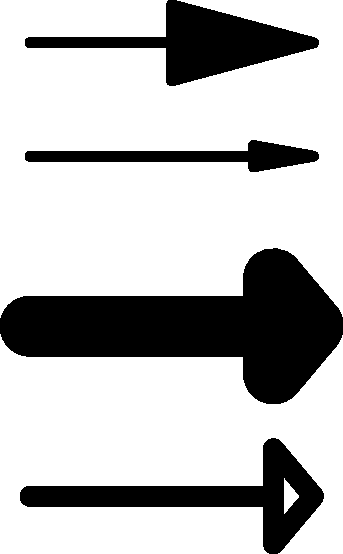 path line=(0,0)--(5cm,0);

draw(line,linewidth(5bp),Arrow);
draw(shift(0,-2cm)*line,linewidth(5bp),Arrow(30bp,10));
draw(shift(0,-5cm)*line,linewidth(30bp),Arrow(20bp,50));
draw(shift(0,-8cm)*line,linewidth(10bp),Arrow(20bp,50,filltype=NoFill));
